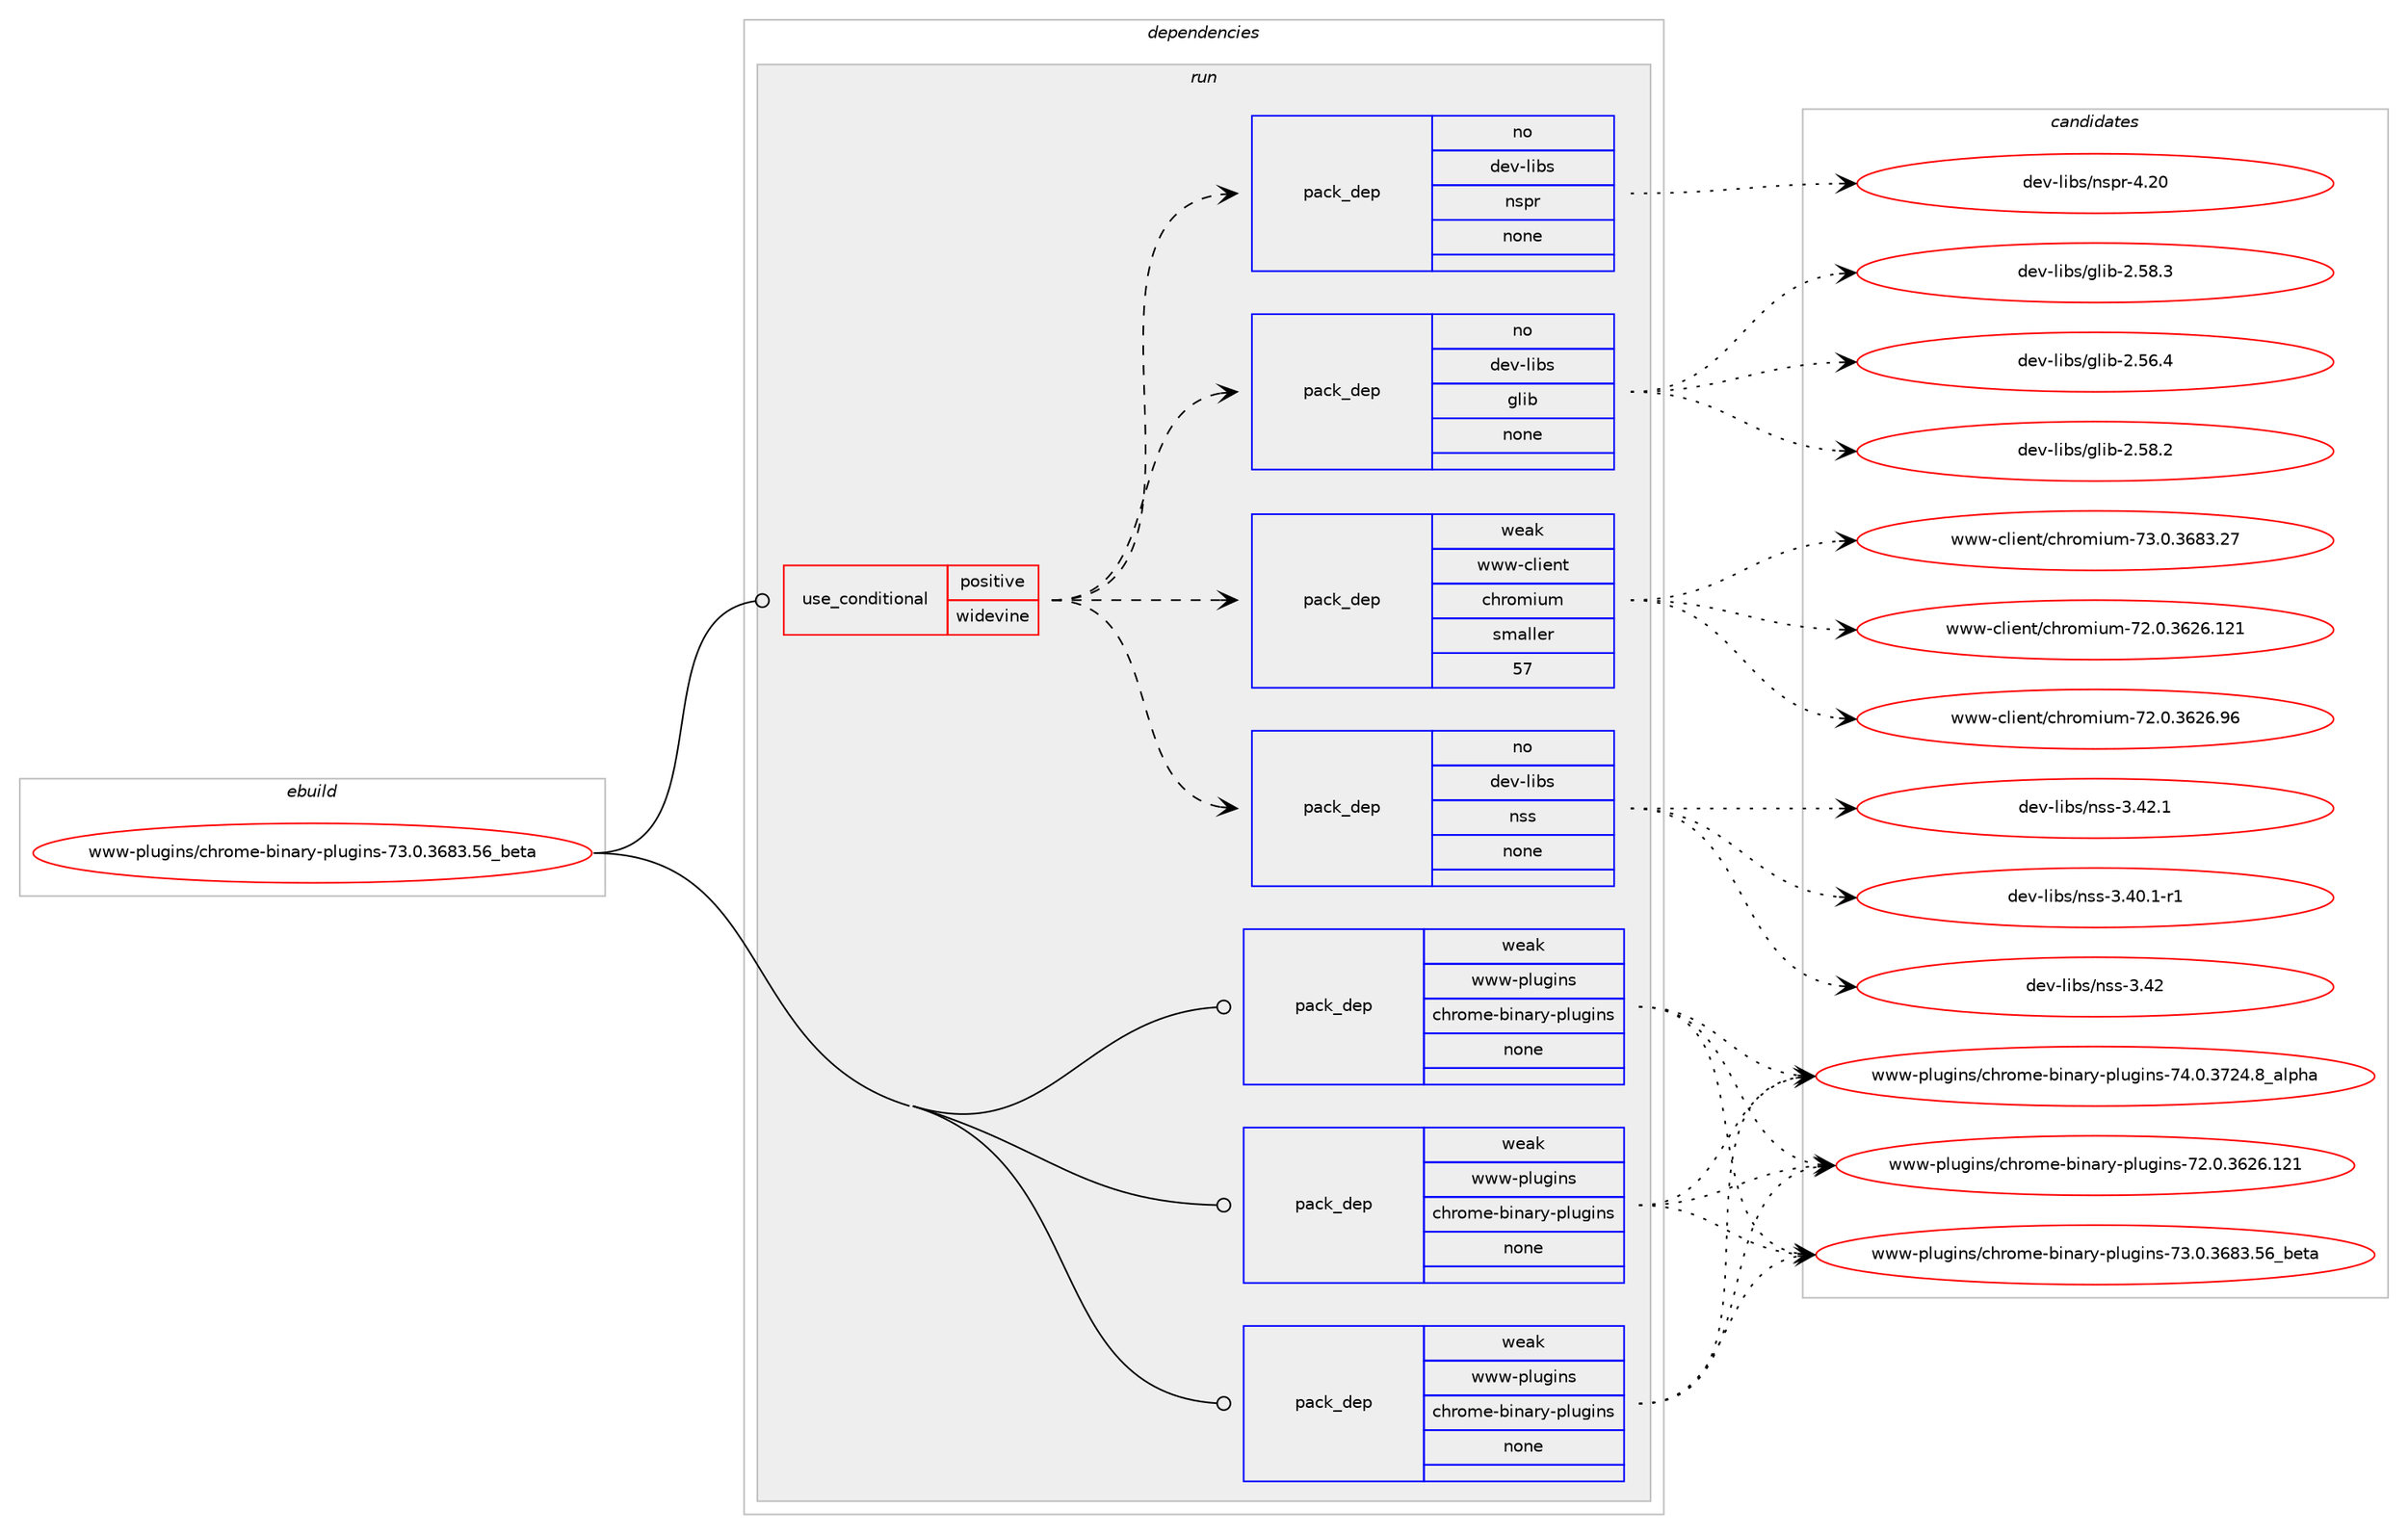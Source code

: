 digraph prolog {

# *************
# Graph options
# *************

newrank=true;
concentrate=true;
compound=true;
graph [rankdir=LR,fontname=Helvetica,fontsize=10,ranksep=1.5];#, ranksep=2.5, nodesep=0.2];
edge  [arrowhead=vee];
node  [fontname=Helvetica,fontsize=10];

# **********
# The ebuild
# **********

subgraph cluster_leftcol {
color=gray;
rank=same;
label=<<i>ebuild</i>>;
id [label="www-plugins/chrome-binary-plugins-73.0.3683.56_beta", color=red, width=4, href="../www-plugins/chrome-binary-plugins-73.0.3683.56_beta.svg"];
}

# ****************
# The dependencies
# ****************

subgraph cluster_midcol {
color=gray;
label=<<i>dependencies</i>>;
subgraph cluster_compile {
fillcolor="#eeeeee";
style=filled;
label=<<i>compile</i>>;
}
subgraph cluster_compileandrun {
fillcolor="#eeeeee";
style=filled;
label=<<i>compile and run</i>>;
}
subgraph cluster_run {
fillcolor="#eeeeee";
style=filled;
label=<<i>run</i>>;
subgraph cond464306 {
dependency1750550 [label=<<TABLE BORDER="0" CELLBORDER="1" CELLSPACING="0" CELLPADDING="4"><TR><TD ROWSPAN="3" CELLPADDING="10">use_conditional</TD></TR><TR><TD>positive</TD></TR><TR><TD>widevine</TD></TR></TABLE>>, shape=none, color=red];
subgraph pack1256967 {
dependency1750551 [label=<<TABLE BORDER="0" CELLBORDER="1" CELLSPACING="0" CELLPADDING="4" WIDTH="220"><TR><TD ROWSPAN="6" CELLPADDING="30">pack_dep</TD></TR><TR><TD WIDTH="110">no</TD></TR><TR><TD>dev-libs</TD></TR><TR><TD>glib</TD></TR><TR><TD>none</TD></TR><TR><TD></TD></TR></TABLE>>, shape=none, color=blue];
}
dependency1750550:e -> dependency1750551:w [weight=20,style="dashed",arrowhead="vee"];
subgraph pack1256968 {
dependency1750552 [label=<<TABLE BORDER="0" CELLBORDER="1" CELLSPACING="0" CELLPADDING="4" WIDTH="220"><TR><TD ROWSPAN="6" CELLPADDING="30">pack_dep</TD></TR><TR><TD WIDTH="110">no</TD></TR><TR><TD>dev-libs</TD></TR><TR><TD>nspr</TD></TR><TR><TD>none</TD></TR><TR><TD></TD></TR></TABLE>>, shape=none, color=blue];
}
dependency1750550:e -> dependency1750552:w [weight=20,style="dashed",arrowhead="vee"];
subgraph pack1256969 {
dependency1750553 [label=<<TABLE BORDER="0" CELLBORDER="1" CELLSPACING="0" CELLPADDING="4" WIDTH="220"><TR><TD ROWSPAN="6" CELLPADDING="30">pack_dep</TD></TR><TR><TD WIDTH="110">no</TD></TR><TR><TD>dev-libs</TD></TR><TR><TD>nss</TD></TR><TR><TD>none</TD></TR><TR><TD></TD></TR></TABLE>>, shape=none, color=blue];
}
dependency1750550:e -> dependency1750553:w [weight=20,style="dashed",arrowhead="vee"];
subgraph pack1256970 {
dependency1750554 [label=<<TABLE BORDER="0" CELLBORDER="1" CELLSPACING="0" CELLPADDING="4" WIDTH="220"><TR><TD ROWSPAN="6" CELLPADDING="30">pack_dep</TD></TR><TR><TD WIDTH="110">weak</TD></TR><TR><TD>www-client</TD></TR><TR><TD>chromium</TD></TR><TR><TD>smaller</TD></TR><TR><TD>57</TD></TR></TABLE>>, shape=none, color=blue];
}
dependency1750550:e -> dependency1750554:w [weight=20,style="dashed",arrowhead="vee"];
}
id:e -> dependency1750550:w [weight=20,style="solid",arrowhead="odot"];
subgraph pack1256971 {
dependency1750555 [label=<<TABLE BORDER="0" CELLBORDER="1" CELLSPACING="0" CELLPADDING="4" WIDTH="220"><TR><TD ROWSPAN="6" CELLPADDING="30">pack_dep</TD></TR><TR><TD WIDTH="110">weak</TD></TR><TR><TD>www-plugins</TD></TR><TR><TD>chrome-binary-plugins</TD></TR><TR><TD>none</TD></TR><TR><TD></TD></TR></TABLE>>, shape=none, color=blue];
}
id:e -> dependency1750555:w [weight=20,style="solid",arrowhead="odot"];
subgraph pack1256972 {
dependency1750556 [label=<<TABLE BORDER="0" CELLBORDER="1" CELLSPACING="0" CELLPADDING="4" WIDTH="220"><TR><TD ROWSPAN="6" CELLPADDING="30">pack_dep</TD></TR><TR><TD WIDTH="110">weak</TD></TR><TR><TD>www-plugins</TD></TR><TR><TD>chrome-binary-plugins</TD></TR><TR><TD>none</TD></TR><TR><TD></TD></TR></TABLE>>, shape=none, color=blue];
}
id:e -> dependency1750556:w [weight=20,style="solid",arrowhead="odot"];
subgraph pack1256973 {
dependency1750557 [label=<<TABLE BORDER="0" CELLBORDER="1" CELLSPACING="0" CELLPADDING="4" WIDTH="220"><TR><TD ROWSPAN="6" CELLPADDING="30">pack_dep</TD></TR><TR><TD WIDTH="110">weak</TD></TR><TR><TD>www-plugins</TD></TR><TR><TD>chrome-binary-plugins</TD></TR><TR><TD>none</TD></TR><TR><TD></TD></TR></TABLE>>, shape=none, color=blue];
}
id:e -> dependency1750557:w [weight=20,style="solid",arrowhead="odot"];
}
}

# **************
# The candidates
# **************

subgraph cluster_choices {
rank=same;
color=gray;
label=<<i>candidates</i>>;

subgraph choice1256967 {
color=black;
nodesep=1;
choice1001011184510810598115471031081059845504653544652 [label="dev-libs/glib-2.56.4", color=red, width=4,href="../dev-libs/glib-2.56.4.svg"];
choice1001011184510810598115471031081059845504653564650 [label="dev-libs/glib-2.58.2", color=red, width=4,href="../dev-libs/glib-2.58.2.svg"];
choice1001011184510810598115471031081059845504653564651 [label="dev-libs/glib-2.58.3", color=red, width=4,href="../dev-libs/glib-2.58.3.svg"];
dependency1750551:e -> choice1001011184510810598115471031081059845504653544652:w [style=dotted,weight="100"];
dependency1750551:e -> choice1001011184510810598115471031081059845504653564650:w [style=dotted,weight="100"];
dependency1750551:e -> choice1001011184510810598115471031081059845504653564651:w [style=dotted,weight="100"];
}
subgraph choice1256968 {
color=black;
nodesep=1;
choice1001011184510810598115471101151121144552465048 [label="dev-libs/nspr-4.20", color=red, width=4,href="../dev-libs/nspr-4.20.svg"];
dependency1750552:e -> choice1001011184510810598115471101151121144552465048:w [style=dotted,weight="100"];
}
subgraph choice1256969 {
color=black;
nodesep=1;
choice100101118451081059811547110115115455146524846494511449 [label="dev-libs/nss-3.40.1-r1", color=red, width=4,href="../dev-libs/nss-3.40.1-r1.svg"];
choice1001011184510810598115471101151154551465250 [label="dev-libs/nss-3.42", color=red, width=4,href="../dev-libs/nss-3.42.svg"];
choice10010111845108105981154711011511545514652504649 [label="dev-libs/nss-3.42.1", color=red, width=4,href="../dev-libs/nss-3.42.1.svg"];
dependency1750553:e -> choice100101118451081059811547110115115455146524846494511449:w [style=dotted,weight="100"];
dependency1750553:e -> choice1001011184510810598115471101151154551465250:w [style=dotted,weight="100"];
dependency1750553:e -> choice10010111845108105981154711011511545514652504649:w [style=dotted,weight="100"];
}
subgraph choice1256970 {
color=black;
nodesep=1;
choice119119119459910810510111011647991041141111091051171094555504648465154505446495049 [label="www-client/chromium-72.0.3626.121", color=red, width=4,href="../www-client/chromium-72.0.3626.121.svg"];
choice1191191194599108105101110116479910411411110910511710945555046484651545054465754 [label="www-client/chromium-72.0.3626.96", color=red, width=4,href="../www-client/chromium-72.0.3626.96.svg"];
choice1191191194599108105101110116479910411411110910511710945555146484651545651465055 [label="www-client/chromium-73.0.3683.27", color=red, width=4,href="../www-client/chromium-73.0.3683.27.svg"];
dependency1750554:e -> choice119119119459910810510111011647991041141111091051171094555504648465154505446495049:w [style=dotted,weight="100"];
dependency1750554:e -> choice1191191194599108105101110116479910411411110910511710945555046484651545054465754:w [style=dotted,weight="100"];
dependency1750554:e -> choice1191191194599108105101110116479910411411110910511710945555146484651545651465055:w [style=dotted,weight="100"];
}
subgraph choice1256971 {
color=black;
nodesep=1;
choice119119119451121081171031051101154799104114111109101459810511097114121451121081171031051101154555504648465154505446495049 [label="www-plugins/chrome-binary-plugins-72.0.3626.121", color=red, width=4,href="../www-plugins/chrome-binary-plugins-72.0.3626.121.svg"];
choice1191191194511210811710310511011547991041141111091014598105110971141214511210811710310511011545555146484651545651465354959810111697 [label="www-plugins/chrome-binary-plugins-73.0.3683.56_beta", color=red, width=4,href="../www-plugins/chrome-binary-plugins-73.0.3683.56_beta.svg"];
choice11911911945112108117103105110115479910411411110910145981051109711412145112108117103105110115455552464846515550524656959710811210497 [label="www-plugins/chrome-binary-plugins-74.0.3724.8_alpha", color=red, width=4,href="../www-plugins/chrome-binary-plugins-74.0.3724.8_alpha.svg"];
dependency1750555:e -> choice119119119451121081171031051101154799104114111109101459810511097114121451121081171031051101154555504648465154505446495049:w [style=dotted,weight="100"];
dependency1750555:e -> choice1191191194511210811710310511011547991041141111091014598105110971141214511210811710310511011545555146484651545651465354959810111697:w [style=dotted,weight="100"];
dependency1750555:e -> choice11911911945112108117103105110115479910411411110910145981051109711412145112108117103105110115455552464846515550524656959710811210497:w [style=dotted,weight="100"];
}
subgraph choice1256972 {
color=black;
nodesep=1;
choice119119119451121081171031051101154799104114111109101459810511097114121451121081171031051101154555504648465154505446495049 [label="www-plugins/chrome-binary-plugins-72.0.3626.121", color=red, width=4,href="../www-plugins/chrome-binary-plugins-72.0.3626.121.svg"];
choice1191191194511210811710310511011547991041141111091014598105110971141214511210811710310511011545555146484651545651465354959810111697 [label="www-plugins/chrome-binary-plugins-73.0.3683.56_beta", color=red, width=4,href="../www-plugins/chrome-binary-plugins-73.0.3683.56_beta.svg"];
choice11911911945112108117103105110115479910411411110910145981051109711412145112108117103105110115455552464846515550524656959710811210497 [label="www-plugins/chrome-binary-plugins-74.0.3724.8_alpha", color=red, width=4,href="../www-plugins/chrome-binary-plugins-74.0.3724.8_alpha.svg"];
dependency1750556:e -> choice119119119451121081171031051101154799104114111109101459810511097114121451121081171031051101154555504648465154505446495049:w [style=dotted,weight="100"];
dependency1750556:e -> choice1191191194511210811710310511011547991041141111091014598105110971141214511210811710310511011545555146484651545651465354959810111697:w [style=dotted,weight="100"];
dependency1750556:e -> choice11911911945112108117103105110115479910411411110910145981051109711412145112108117103105110115455552464846515550524656959710811210497:w [style=dotted,weight="100"];
}
subgraph choice1256973 {
color=black;
nodesep=1;
choice119119119451121081171031051101154799104114111109101459810511097114121451121081171031051101154555504648465154505446495049 [label="www-plugins/chrome-binary-plugins-72.0.3626.121", color=red, width=4,href="../www-plugins/chrome-binary-plugins-72.0.3626.121.svg"];
choice1191191194511210811710310511011547991041141111091014598105110971141214511210811710310511011545555146484651545651465354959810111697 [label="www-plugins/chrome-binary-plugins-73.0.3683.56_beta", color=red, width=4,href="../www-plugins/chrome-binary-plugins-73.0.3683.56_beta.svg"];
choice11911911945112108117103105110115479910411411110910145981051109711412145112108117103105110115455552464846515550524656959710811210497 [label="www-plugins/chrome-binary-plugins-74.0.3724.8_alpha", color=red, width=4,href="../www-plugins/chrome-binary-plugins-74.0.3724.8_alpha.svg"];
dependency1750557:e -> choice119119119451121081171031051101154799104114111109101459810511097114121451121081171031051101154555504648465154505446495049:w [style=dotted,weight="100"];
dependency1750557:e -> choice1191191194511210811710310511011547991041141111091014598105110971141214511210811710310511011545555146484651545651465354959810111697:w [style=dotted,weight="100"];
dependency1750557:e -> choice11911911945112108117103105110115479910411411110910145981051109711412145112108117103105110115455552464846515550524656959710811210497:w [style=dotted,weight="100"];
}
}

}

